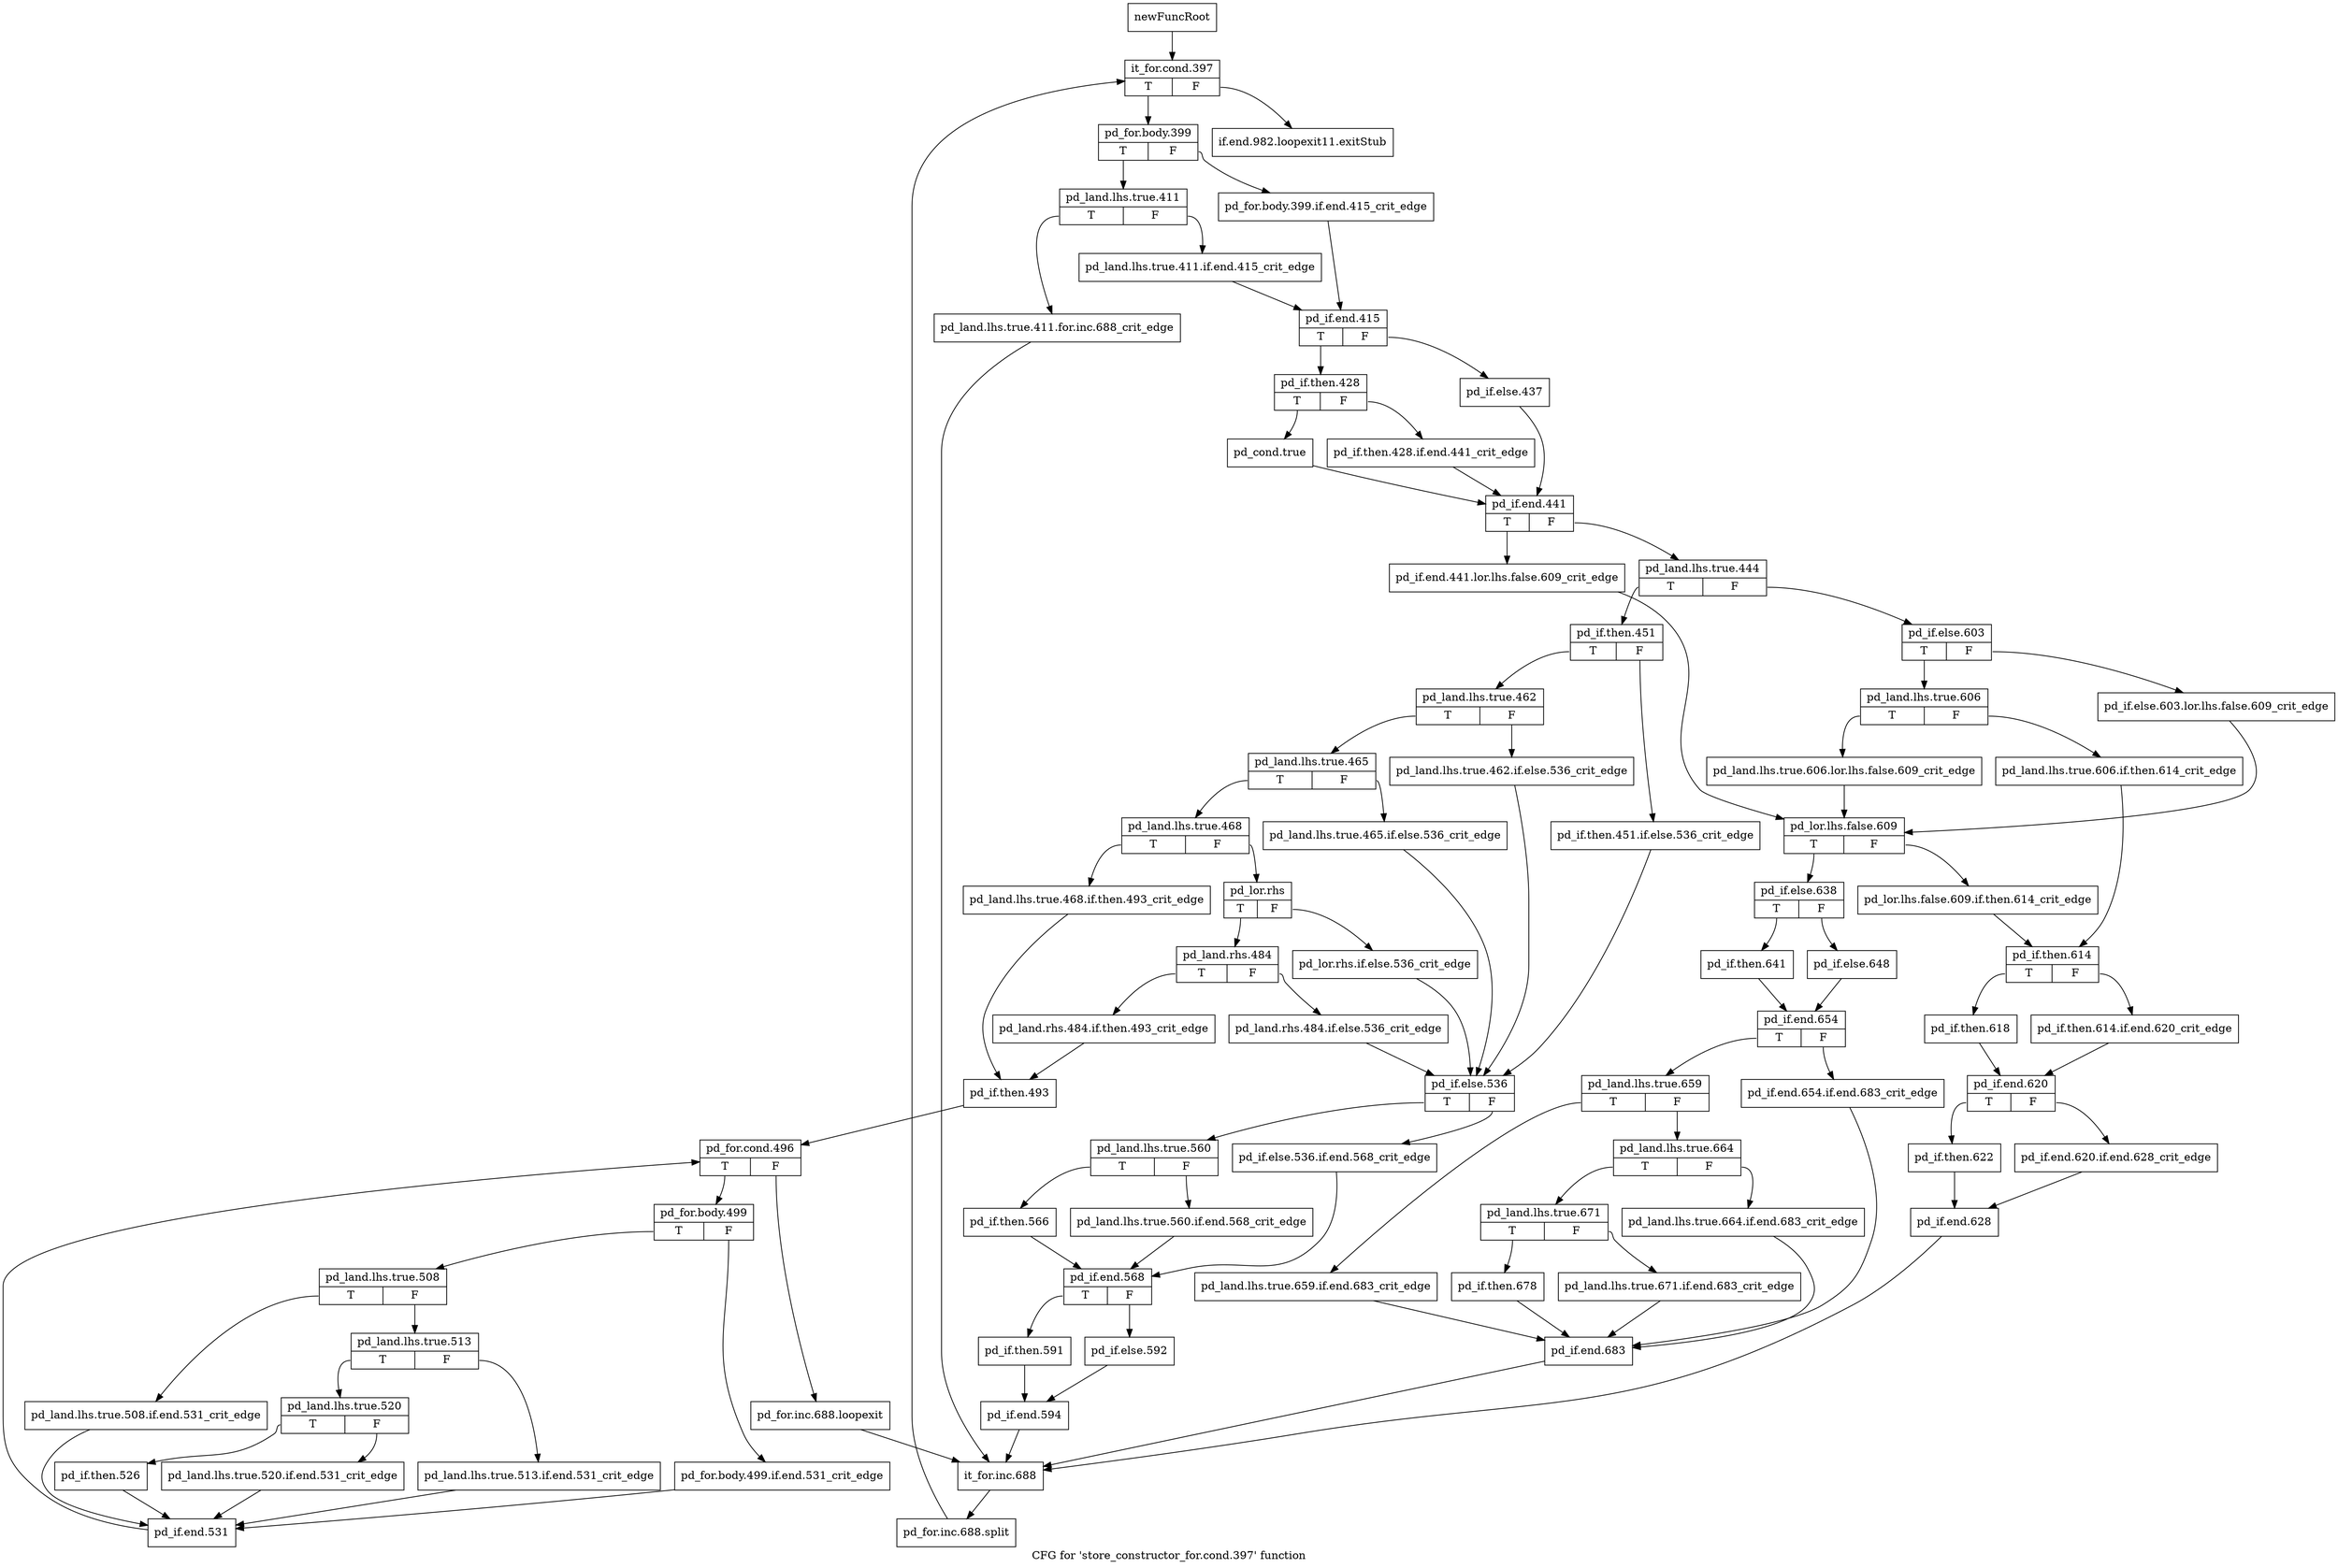digraph "CFG for 'store_constructor_for.cond.397' function" {
	label="CFG for 'store_constructor_for.cond.397' function";

	Node0xadc88d0 [shape=record,label="{newFuncRoot}"];
	Node0xadc88d0 -> Node0xadc8970;
	Node0xadc8920 [shape=record,label="{if.end.982.loopexit11.exitStub}"];
	Node0xadc8970 [shape=record,label="{it_for.cond.397|{<s0>T|<s1>F}}"];
	Node0xadc8970:s0 -> Node0xadc89c0;
	Node0xadc8970:s1 -> Node0xadc8920;
	Node0xadc89c0 [shape=record,label="{pd_for.body.399|{<s0>T|<s1>F}}"];
	Node0xadc89c0:s0 -> Node0xadc8a60;
	Node0xadc89c0:s1 -> Node0xadc8a10;
	Node0xadc8a10 [shape=record,label="{pd_for.body.399.if.end.415_crit_edge}"];
	Node0xadc8a10 -> Node0xadc8b00;
	Node0xadc8a60 [shape=record,label="{pd_land.lhs.true.411|{<s0>T|<s1>F}}"];
	Node0xadc8a60:s0 -> Node0xadca0e0;
	Node0xadc8a60:s1 -> Node0xadc8ab0;
	Node0xadc8ab0 [shape=record,label="{pd_land.lhs.true.411.if.end.415_crit_edge}"];
	Node0xadc8ab0 -> Node0xadc8b00;
	Node0xadc8b00 [shape=record,label="{pd_if.end.415|{<s0>T|<s1>F}}"];
	Node0xadc8b00:s0 -> Node0xadc8ba0;
	Node0xadc8b00:s1 -> Node0xadc8b50;
	Node0xadc8b50 [shape=record,label="{pd_if.else.437}"];
	Node0xadc8b50 -> Node0xadc8c90;
	Node0xadc8ba0 [shape=record,label="{pd_if.then.428|{<s0>T|<s1>F}}"];
	Node0xadc8ba0:s0 -> Node0xadc8c40;
	Node0xadc8ba0:s1 -> Node0xadc8bf0;
	Node0xadc8bf0 [shape=record,label="{pd_if.then.428.if.end.441_crit_edge}"];
	Node0xadc8bf0 -> Node0xadc8c90;
	Node0xadc8c40 [shape=record,label="{pd_cond.true}"];
	Node0xadc8c40 -> Node0xadc8c90;
	Node0xadc8c90 [shape=record,label="{pd_if.end.441|{<s0>T|<s1>F}}"];
	Node0xadc8c90:s0 -> Node0xadc99b0;
	Node0xadc8c90:s1 -> Node0xadc8ce0;
	Node0xadc8ce0 [shape=record,label="{pd_land.lhs.true.444|{<s0>T|<s1>F}}"];
	Node0xadc8ce0:s0 -> Node0xadc8ec0;
	Node0xadc8ce0:s1 -> Node0xadc8d30;
	Node0xadc8d30 [shape=record,label="{pd_if.else.603|{<s0>T|<s1>F}}"];
	Node0xadc8d30:s0 -> Node0xadc8dd0;
	Node0xadc8d30:s1 -> Node0xadc8d80;
	Node0xadc8d80 [shape=record,label="{pd_if.else.603.lor.lhs.false.609_crit_edge}"];
	Node0xadc8d80 -> Node0xadc9a00;
	Node0xadc8dd0 [shape=record,label="{pd_land.lhs.true.606|{<s0>T|<s1>F}}"];
	Node0xadc8dd0:s0 -> Node0xadc8e70;
	Node0xadc8dd0:s1 -> Node0xadc8e20;
	Node0xadc8e20 [shape=record,label="{pd_land.lhs.true.606.if.then.614_crit_edge}"];
	Node0xadc8e20 -> Node0xadc9aa0;
	Node0xadc8e70 [shape=record,label="{pd_land.lhs.true.606.lor.lhs.false.609_crit_edge}"];
	Node0xadc8e70 -> Node0xadc9a00;
	Node0xadc8ec0 [shape=record,label="{pd_if.then.451|{<s0>T|<s1>F}}"];
	Node0xadc8ec0:s0 -> Node0xadc8f60;
	Node0xadc8ec0:s1 -> Node0xadc8f10;
	Node0xadc8f10 [shape=record,label="{pd_if.then.451.if.else.536_crit_edge}"];
	Node0xadc8f10 -> Node0xadc9230;
	Node0xadc8f60 [shape=record,label="{pd_land.lhs.true.462|{<s0>T|<s1>F}}"];
	Node0xadc8f60:s0 -> Node0xadc9000;
	Node0xadc8f60:s1 -> Node0xadc8fb0;
	Node0xadc8fb0 [shape=record,label="{pd_land.lhs.true.462.if.else.536_crit_edge}"];
	Node0xadc8fb0 -> Node0xadc9230;
	Node0xadc9000 [shape=record,label="{pd_land.lhs.true.465|{<s0>T|<s1>F}}"];
	Node0xadc9000:s0 -> Node0xadc90a0;
	Node0xadc9000:s1 -> Node0xadc9050;
	Node0xadc9050 [shape=record,label="{pd_land.lhs.true.465.if.else.536_crit_edge}"];
	Node0xadc9050 -> Node0xadc9230;
	Node0xadc90a0 [shape=record,label="{pd_land.lhs.true.468|{<s0>T|<s1>F}}"];
	Node0xadc90a0:s0 -> Node0xadc9550;
	Node0xadc90a0:s1 -> Node0xadc90f0;
	Node0xadc90f0 [shape=record,label="{pd_lor.rhs|{<s0>T|<s1>F}}"];
	Node0xadc90f0:s0 -> Node0xadc9190;
	Node0xadc90f0:s1 -> Node0xadc9140;
	Node0xadc9140 [shape=record,label="{pd_lor.rhs.if.else.536_crit_edge}"];
	Node0xadc9140 -> Node0xadc9230;
	Node0xadc9190 [shape=record,label="{pd_land.rhs.484|{<s0>T|<s1>F}}"];
	Node0xadc9190:s0 -> Node0xadc9500;
	Node0xadc9190:s1 -> Node0xadc91e0;
	Node0xadc91e0 [shape=record,label="{pd_land.rhs.484.if.else.536_crit_edge}"];
	Node0xadc91e0 -> Node0xadc9230;
	Node0xadc9230 [shape=record,label="{pd_if.else.536|{<s0>T|<s1>F}}"];
	Node0xadc9230:s0 -> Node0xadc92d0;
	Node0xadc9230:s1 -> Node0xadc9280;
	Node0xadc9280 [shape=record,label="{pd_if.else.536.if.end.568_crit_edge}"];
	Node0xadc9280 -> Node0xadc93c0;
	Node0xadc92d0 [shape=record,label="{pd_land.lhs.true.560|{<s0>T|<s1>F}}"];
	Node0xadc92d0:s0 -> Node0xadc9370;
	Node0xadc92d0:s1 -> Node0xadc9320;
	Node0xadc9320 [shape=record,label="{pd_land.lhs.true.560.if.end.568_crit_edge}"];
	Node0xadc9320 -> Node0xadc93c0;
	Node0xadc9370 [shape=record,label="{pd_if.then.566}"];
	Node0xadc9370 -> Node0xadc93c0;
	Node0xadc93c0 [shape=record,label="{pd_if.end.568|{<s0>T|<s1>F}}"];
	Node0xadc93c0:s0 -> Node0xadc9460;
	Node0xadc93c0:s1 -> Node0xadc9410;
	Node0xadc9410 [shape=record,label="{pd_if.else.592}"];
	Node0xadc9410 -> Node0xadc94b0;
	Node0xadc9460 [shape=record,label="{pd_if.then.591}"];
	Node0xadc9460 -> Node0xadc94b0;
	Node0xadc94b0 [shape=record,label="{pd_if.end.594}"];
	Node0xadc94b0 -> Node0xadca130;
	Node0xadc9500 [shape=record,label="{pd_land.rhs.484.if.then.493_crit_edge}"];
	Node0xadc9500 -> Node0xadc95a0;
	Node0xadc9550 [shape=record,label="{pd_land.lhs.true.468.if.then.493_crit_edge}"];
	Node0xadc9550 -> Node0xadc95a0;
	Node0xadc95a0 [shape=record,label="{pd_if.then.493}"];
	Node0xadc95a0 -> Node0xadc95f0;
	Node0xadc95f0 [shape=record,label="{pd_for.cond.496|{<s0>T|<s1>F}}"];
	Node0xadc95f0:s0 -> Node0xadc9690;
	Node0xadc95f0:s1 -> Node0xadc9640;
	Node0xadc9640 [shape=record,label="{pd_for.inc.688.loopexit}"];
	Node0xadc9640 -> Node0xadca130;
	Node0xadc9690 [shape=record,label="{pd_for.body.499|{<s0>T|<s1>F}}"];
	Node0xadc9690:s0 -> Node0xadc9730;
	Node0xadc9690:s1 -> Node0xadc96e0;
	Node0xadc96e0 [shape=record,label="{pd_for.body.499.if.end.531_crit_edge}"];
	Node0xadc96e0 -> Node0xadc9960;
	Node0xadc9730 [shape=record,label="{pd_land.lhs.true.508|{<s0>T|<s1>F}}"];
	Node0xadc9730:s0 -> Node0xadc9910;
	Node0xadc9730:s1 -> Node0xadc9780;
	Node0xadc9780 [shape=record,label="{pd_land.lhs.true.513|{<s0>T|<s1>F}}"];
	Node0xadc9780:s0 -> Node0xadc9820;
	Node0xadc9780:s1 -> Node0xadc97d0;
	Node0xadc97d0 [shape=record,label="{pd_land.lhs.true.513.if.end.531_crit_edge}"];
	Node0xadc97d0 -> Node0xadc9960;
	Node0xadc9820 [shape=record,label="{pd_land.lhs.true.520|{<s0>T|<s1>F}}"];
	Node0xadc9820:s0 -> Node0xadc98c0;
	Node0xadc9820:s1 -> Node0xadc9870;
	Node0xadc9870 [shape=record,label="{pd_land.lhs.true.520.if.end.531_crit_edge}"];
	Node0xadc9870 -> Node0xadc9960;
	Node0xadc98c0 [shape=record,label="{pd_if.then.526}"];
	Node0xadc98c0 -> Node0xadc9960;
	Node0xadc9910 [shape=record,label="{pd_land.lhs.true.508.if.end.531_crit_edge}"];
	Node0xadc9910 -> Node0xadc9960;
	Node0xadc9960 [shape=record,label="{pd_if.end.531}"];
	Node0xadc9960 -> Node0xadc95f0;
	Node0xadc99b0 [shape=record,label="{pd_if.end.441.lor.lhs.false.609_crit_edge}"];
	Node0xadc99b0 -> Node0xadc9a00;
	Node0xadc9a00 [shape=record,label="{pd_lor.lhs.false.609|{<s0>T|<s1>F}}"];
	Node0xadc9a00:s0 -> Node0xadc9cd0;
	Node0xadc9a00:s1 -> Node0xadc9a50;
	Node0xadc9a50 [shape=record,label="{pd_lor.lhs.false.609.if.then.614_crit_edge}"];
	Node0xadc9a50 -> Node0xadc9aa0;
	Node0xadc9aa0 [shape=record,label="{pd_if.then.614|{<s0>T|<s1>F}}"];
	Node0xadc9aa0:s0 -> Node0xadc9b40;
	Node0xadc9aa0:s1 -> Node0xadc9af0;
	Node0xadc9af0 [shape=record,label="{pd_if.then.614.if.end.620_crit_edge}"];
	Node0xadc9af0 -> Node0xadc9b90;
	Node0xadc9b40 [shape=record,label="{pd_if.then.618}"];
	Node0xadc9b40 -> Node0xadc9b90;
	Node0xadc9b90 [shape=record,label="{pd_if.end.620|{<s0>T|<s1>F}}"];
	Node0xadc9b90:s0 -> Node0xadc9c30;
	Node0xadc9b90:s1 -> Node0xadc9be0;
	Node0xadc9be0 [shape=record,label="{pd_if.end.620.if.end.628_crit_edge}"];
	Node0xadc9be0 -> Node0xadc9c80;
	Node0xadc9c30 [shape=record,label="{pd_if.then.622}"];
	Node0xadc9c30 -> Node0xadc9c80;
	Node0xadc9c80 [shape=record,label="{pd_if.end.628}"];
	Node0xadc9c80 -> Node0xadca130;
	Node0xadc9cd0 [shape=record,label="{pd_if.else.638|{<s0>T|<s1>F}}"];
	Node0xadc9cd0:s0 -> Node0xadc9d70;
	Node0xadc9cd0:s1 -> Node0xadc9d20;
	Node0xadc9d20 [shape=record,label="{pd_if.else.648}"];
	Node0xadc9d20 -> Node0xadc9dc0;
	Node0xadc9d70 [shape=record,label="{pd_if.then.641}"];
	Node0xadc9d70 -> Node0xadc9dc0;
	Node0xadc9dc0 [shape=record,label="{pd_if.end.654|{<s0>T|<s1>F}}"];
	Node0xadc9dc0:s0 -> Node0xadc9e60;
	Node0xadc9dc0:s1 -> Node0xadc9e10;
	Node0xadc9e10 [shape=record,label="{pd_if.end.654.if.end.683_crit_edge}"];
	Node0xadc9e10 -> Node0xadca090;
	Node0xadc9e60 [shape=record,label="{pd_land.lhs.true.659|{<s0>T|<s1>F}}"];
	Node0xadc9e60:s0 -> Node0xadca040;
	Node0xadc9e60:s1 -> Node0xadc9eb0;
	Node0xadc9eb0 [shape=record,label="{pd_land.lhs.true.664|{<s0>T|<s1>F}}"];
	Node0xadc9eb0:s0 -> Node0xadc9f50;
	Node0xadc9eb0:s1 -> Node0xadc9f00;
	Node0xadc9f00 [shape=record,label="{pd_land.lhs.true.664.if.end.683_crit_edge}"];
	Node0xadc9f00 -> Node0xadca090;
	Node0xadc9f50 [shape=record,label="{pd_land.lhs.true.671|{<s0>T|<s1>F}}"];
	Node0xadc9f50:s0 -> Node0xadc9ff0;
	Node0xadc9f50:s1 -> Node0xadc9fa0;
	Node0xadc9fa0 [shape=record,label="{pd_land.lhs.true.671.if.end.683_crit_edge}"];
	Node0xadc9fa0 -> Node0xadca090;
	Node0xadc9ff0 [shape=record,label="{pd_if.then.678}"];
	Node0xadc9ff0 -> Node0xadca090;
	Node0xadca040 [shape=record,label="{pd_land.lhs.true.659.if.end.683_crit_edge}"];
	Node0xadca040 -> Node0xadca090;
	Node0xadca090 [shape=record,label="{pd_if.end.683}"];
	Node0xadca090 -> Node0xadca130;
	Node0xadca0e0 [shape=record,label="{pd_land.lhs.true.411.for.inc.688_crit_edge}"];
	Node0xadca0e0 -> Node0xadca130;
	Node0xadca130 [shape=record,label="{it_for.inc.688}"];
	Node0xadca130 -> Node0xf587bf0;
	Node0xf587bf0 [shape=record,label="{pd_for.inc.688.split}"];
	Node0xf587bf0 -> Node0xadc8970;
}
